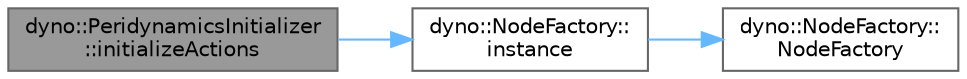 digraph "dyno::PeridynamicsInitializer::initializeActions"
{
 // LATEX_PDF_SIZE
  bgcolor="transparent";
  edge [fontname=Helvetica,fontsize=10,labelfontname=Helvetica,labelfontsize=10];
  node [fontname=Helvetica,fontsize=10,shape=box,height=0.2,width=0.4];
  rankdir="LR";
  Node1 [id="Node000001",label="dyno::PeridynamicsInitializer\l::initializeActions",height=0.2,width=0.4,color="gray40", fillcolor="grey60", style="filled", fontcolor="black",tooltip=" "];
  Node1 -> Node2 [id="edge1_Node000001_Node000002",color="steelblue1",style="solid",tooltip=" "];
  Node2 [id="Node000002",label="dyno::NodeFactory::\linstance",height=0.2,width=0.4,color="grey40", fillcolor="white", style="filled",URL="$classdyno_1_1_node_factory.html#a2af35245b77faa975d112f3cab41fd29",tooltip=" "];
  Node2 -> Node3 [id="edge2_Node000002_Node000003",color="steelblue1",style="solid",tooltip=" "];
  Node3 [id="Node000003",label="dyno::NodeFactory::\lNodeFactory",height=0.2,width=0.4,color="grey40", fillcolor="white", style="filled",URL="$classdyno_1_1_node_factory.html#a15939f28f204fd9a4c099a59a2ca24c8",tooltip=" "];
}
